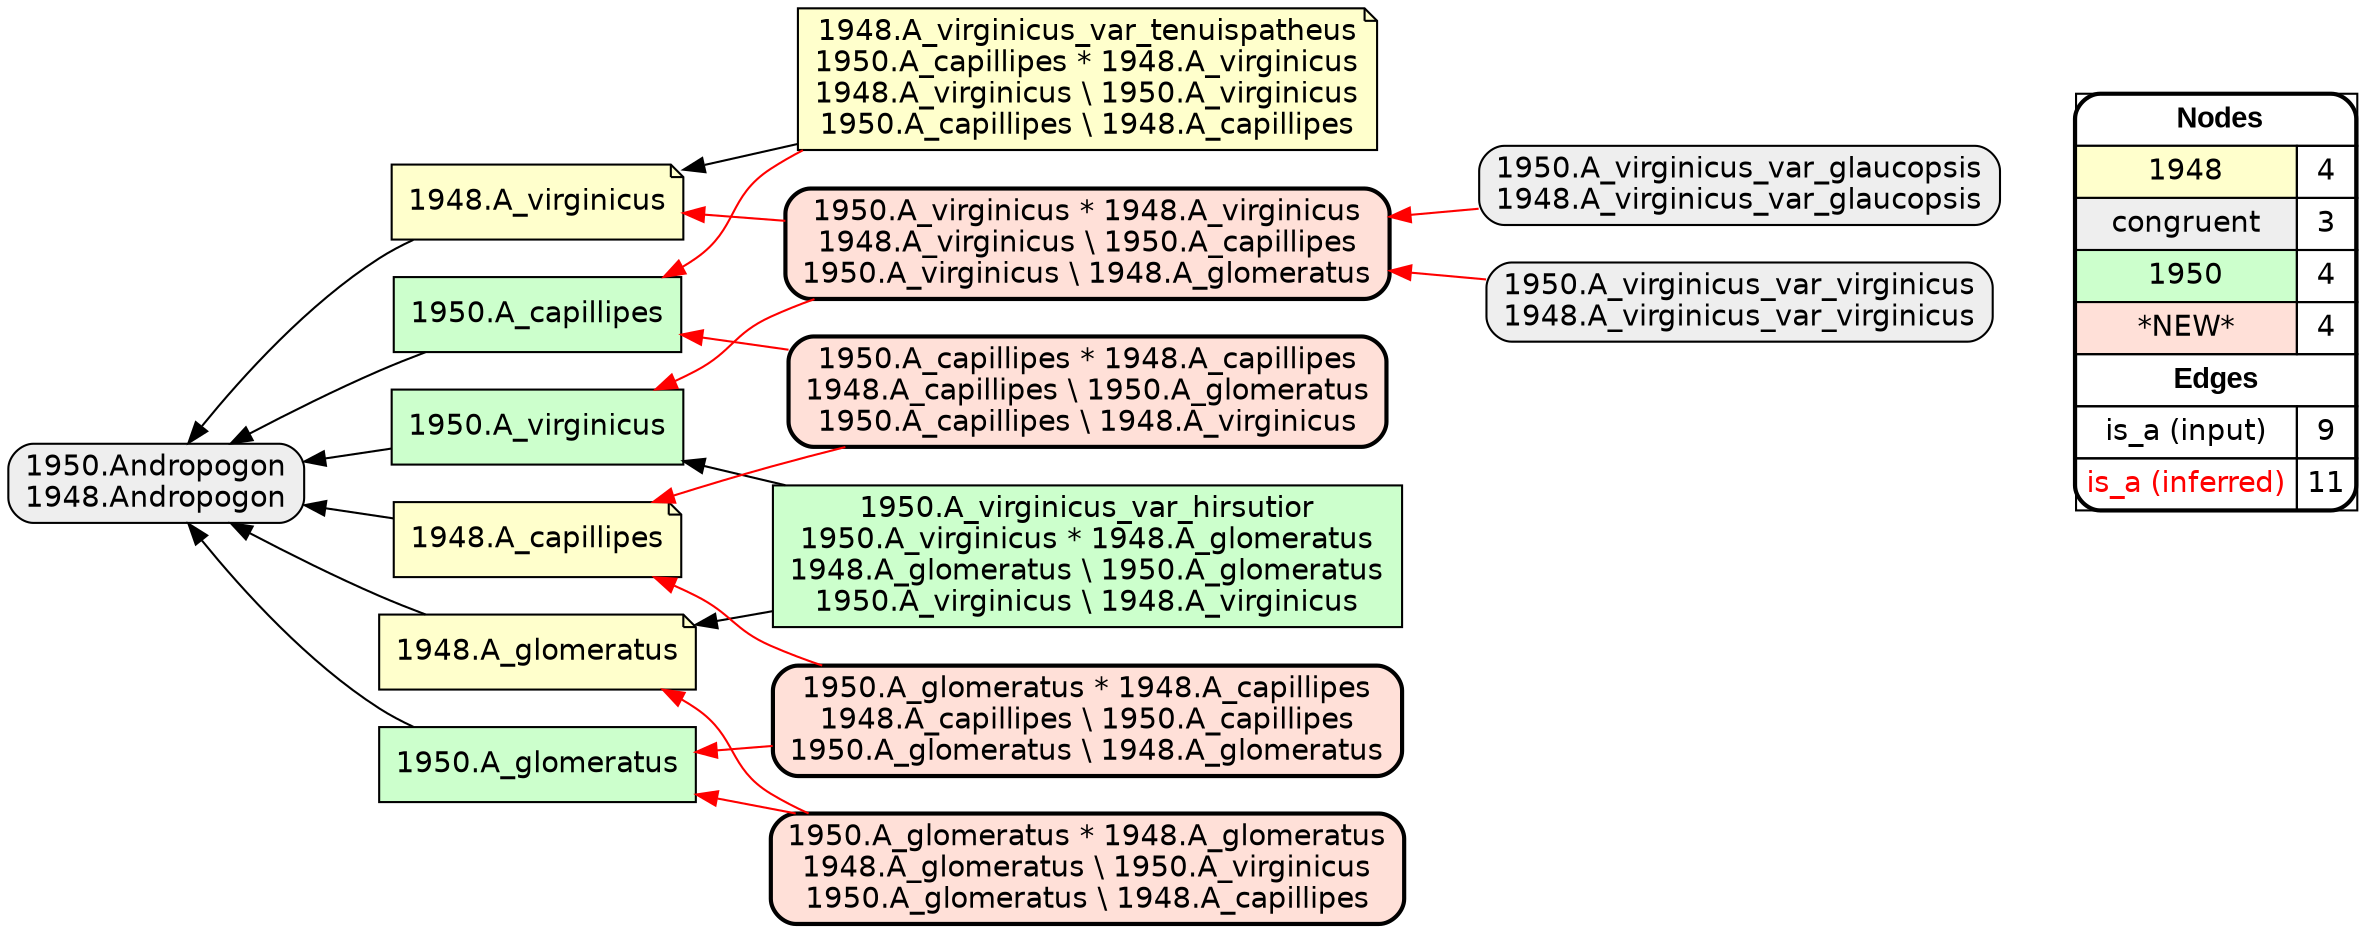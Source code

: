 digraph{
rankdir=RL
node[shape=note style=filled fillcolor="#FFFFCC" fontname="helvetica"] 
"1948.A_virginicus"
"1948.A_virginicus_var_tenuispatheus\n1950.A_capillipes * 1948.A_virginicus\n1948.A_virginicus \\ 1950.A_virginicus\n1950.A_capillipes \\ 1948.A_capillipes"
"1948.A_capillipes"
"1948.A_glomeratus"
node[shape=box style="filled,rounded" fillcolor="#EEEEEE" fontname="helvetica"] 
"1950.Andropogon\n1948.Andropogon"
"1950.A_virginicus_var_glaucopsis\n1948.A_virginicus_var_glaucopsis"
"1950.A_virginicus_var_virginicus\n1948.A_virginicus_var_virginicus"
node[shape=box style=filled fillcolor="#CCFFCC" fontname="helvetica"] 
"1950.A_virginicus_var_hirsutior\n1950.A_virginicus * 1948.A_glomeratus\n1948.A_glomeratus \\ 1950.A_glomeratus\n1950.A_virginicus \\ 1948.A_virginicus"
"1950.A_virginicus"
"1950.A_capillipes"
"1950.A_glomeratus"
node[shape=box style="filled,rounded,bold" fillcolor="#FFE0D8" fontname="helvetica"] 
"1950.A_glomeratus * 1948.A_glomeratus\n1948.A_glomeratus \\ 1950.A_virginicus\n1950.A_glomeratus \\ 1948.A_capillipes"
"1950.A_glomeratus * 1948.A_capillipes\n1948.A_capillipes \\ 1950.A_capillipes\n1950.A_glomeratus \\ 1948.A_glomeratus"
"1950.A_capillipes * 1948.A_capillipes\n1948.A_capillipes \\ 1950.A_glomeratus\n1950.A_capillipes \\ 1948.A_virginicus"
"1950.A_virginicus * 1948.A_virginicus\n1948.A_virginicus \\ 1950.A_capillipes\n1950.A_virginicus \\ 1948.A_glomeratus"
edge[arrowhead=normal style=dotted color="#000000" constraint=true penwidth=1]
edge[arrowhead=normal style=solid color="#000000" constraint=true penwidth=1]
"1948.A_virginicus" -> "1950.Andropogon\n1948.Andropogon"
"1948.A_glomeratus" -> "1950.Andropogon\n1948.Andropogon"
"1950.A_glomeratus" -> "1950.Andropogon\n1948.Andropogon"
"1950.A_virginicus" -> "1950.Andropogon\n1948.Andropogon"
"1948.A_capillipes" -> "1950.Andropogon\n1948.Andropogon"
"1950.A_virginicus_var_hirsutior\n1950.A_virginicus * 1948.A_glomeratus\n1948.A_glomeratus \\ 1950.A_glomeratus\n1950.A_virginicus \\ 1948.A_virginicus" -> "1950.A_virginicus"
"1948.A_virginicus_var_tenuispatheus\n1950.A_capillipes * 1948.A_virginicus\n1948.A_virginicus \\ 1950.A_virginicus\n1950.A_capillipes \\ 1948.A_capillipes" -> "1948.A_virginicus"
"1950.A_virginicus_var_hirsutior\n1950.A_virginicus * 1948.A_glomeratus\n1948.A_glomeratus \\ 1950.A_glomeratus\n1950.A_virginicus \\ 1948.A_virginicus" -> "1948.A_glomeratus"
"1950.A_capillipes" -> "1950.Andropogon\n1948.Andropogon"
edge[arrowhead=normal style=solid color="#FF0000" constraint=true penwidth=1]
"1950.A_glomeratus * 1948.A_capillipes\n1948.A_capillipes \\ 1950.A_capillipes\n1950.A_glomeratus \\ 1948.A_glomeratus" -> "1950.A_glomeratus"
"1948.A_virginicus_var_tenuispatheus\n1950.A_capillipes * 1948.A_virginicus\n1948.A_virginicus \\ 1950.A_virginicus\n1950.A_capillipes \\ 1948.A_capillipes" -> "1950.A_capillipes"
"1950.A_virginicus * 1948.A_virginicus\n1948.A_virginicus \\ 1950.A_capillipes\n1950.A_virginicus \\ 1948.A_glomeratus" -> "1948.A_virginicus"
"1950.A_capillipes * 1948.A_capillipes\n1948.A_capillipes \\ 1950.A_glomeratus\n1950.A_capillipes \\ 1948.A_virginicus" -> "1950.A_capillipes"
"1950.A_virginicus_var_virginicus\n1948.A_virginicus_var_virginicus" -> "1950.A_virginicus * 1948.A_virginicus\n1948.A_virginicus \\ 1950.A_capillipes\n1950.A_virginicus \\ 1948.A_glomeratus"
"1950.A_glomeratus * 1948.A_glomeratus\n1948.A_glomeratus \\ 1950.A_virginicus\n1950.A_glomeratus \\ 1948.A_capillipes" -> "1950.A_glomeratus"
"1950.A_glomeratus * 1948.A_glomeratus\n1948.A_glomeratus \\ 1950.A_virginicus\n1950.A_glomeratus \\ 1948.A_capillipes" -> "1948.A_glomeratus"
"1950.A_glomeratus * 1948.A_capillipes\n1948.A_capillipes \\ 1950.A_capillipes\n1950.A_glomeratus \\ 1948.A_glomeratus" -> "1948.A_capillipes"
"1950.A_virginicus * 1948.A_virginicus\n1948.A_virginicus \\ 1950.A_capillipes\n1950.A_virginicus \\ 1948.A_glomeratus" -> "1950.A_virginicus"
"1950.A_virginicus_var_glaucopsis\n1948.A_virginicus_var_glaucopsis" -> "1950.A_virginicus * 1948.A_virginicus\n1948.A_virginicus \\ 1950.A_capillipes\n1950.A_virginicus \\ 1948.A_glomeratus"
"1950.A_capillipes * 1948.A_capillipes\n1948.A_capillipes \\ 1950.A_glomeratus\n1950.A_capillipes \\ 1948.A_virginicus" -> "1948.A_capillipes"
node[shape=box] 
{rank=source Legend [fillcolor= white margin=0 label=< 
 <TABLE BORDER="0" CELLBORDER="1" CELLSPACING="0" CELLPADDING="4"> 
<TR> <TD COLSPAN="2"><font face="Arial Black"> Nodes</font></TD> </TR> 
<TR> 
 <TD bgcolor="#FFFFCC" fontname="helvetica">1948</TD> 
 <TD>4</TD> 
 </TR> 
<TR> 
 <TD bgcolor="#EEEEEE" fontname="helvetica">congruent</TD> 
 <TD>3</TD> 
 </TR> 
<TR> 
 <TD bgcolor="#CCFFCC" fontname="helvetica">1950</TD> 
 <TD>4</TD> 
 </TR> 
<TR> 
 <TD bgcolor="#FFE0D8" fontname="helvetica">*NEW*</TD> 
 <TD>4</TD> 
 </TR> 
<TR> <TD COLSPAN="2"><font face = "Arial Black"> Edges </font></TD> </TR> 
<TR> 
 <TD><font color ="#000000">is_a (input)</font></TD><TD>9</TD>
</TR>
<TR> 
 <TD><font color ="#FF0000">is_a (inferred)</font></TD><TD>11</TD>
</TR>
</TABLE> 
 >] } 
}